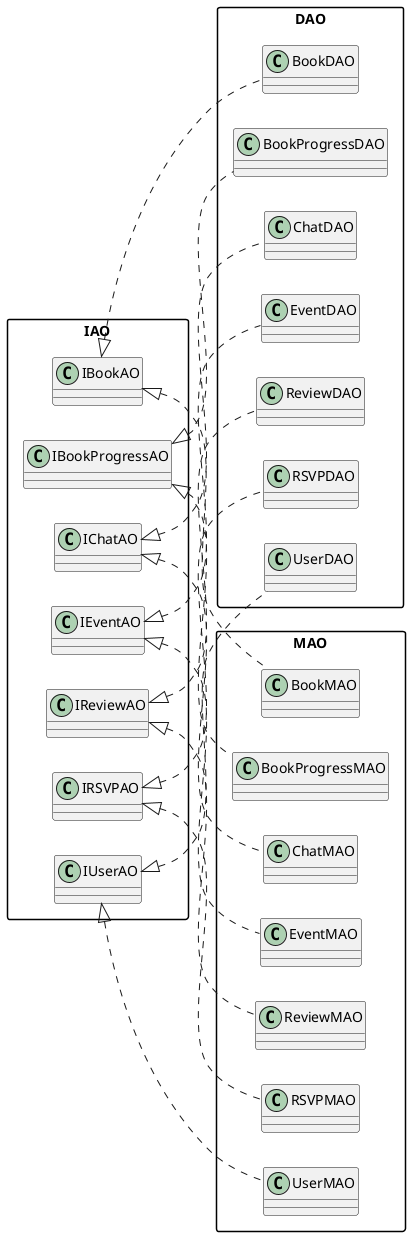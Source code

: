 @startuml
skinparam packageStyle rectangle
left to right direction 

package DAO {
  class BookDAO
  class BookProgressDAO
  class ChatDAO
  class EventDAO
  class ReviewDAO
  class RSVPDAO
  class UserDAO
}

package IAO {
  class IBookAO
  class IBookProgressAO
  class IChatAO
  class IEventAO
  class IReviewAO
  class IRSVPAO
  class IUserAO
}

package MAO {
  class BookMAO
  class BookProgressMAO
  class ChatMAO
  class EventMAO
  class ReviewMAO
  class RSVPMAO
  class UserMAO
}
' AO Dependencies
IBookAO <|.. BookDAO
IBookAO <|.. BookMAO
IBookProgressAO <|.. BookProgressDAO
IBookProgressAO <|.. BookProgressMAO
IChatAO <|.. ChatDAO
IChatAO <|.. ChatMAO
IEventAO <|.. EventDAO
IEventAO <|.. EventMAO
IReviewAO <|.. ReviewDAO
IReviewAO <|.. ReviewMAO
IRSVPAO <|.. RSVPDAO
IRSVPAO <|.. RSVPMAO
IUserAO <|.. UserDAO
IUserAO <|.. UserMAO

@enduml
